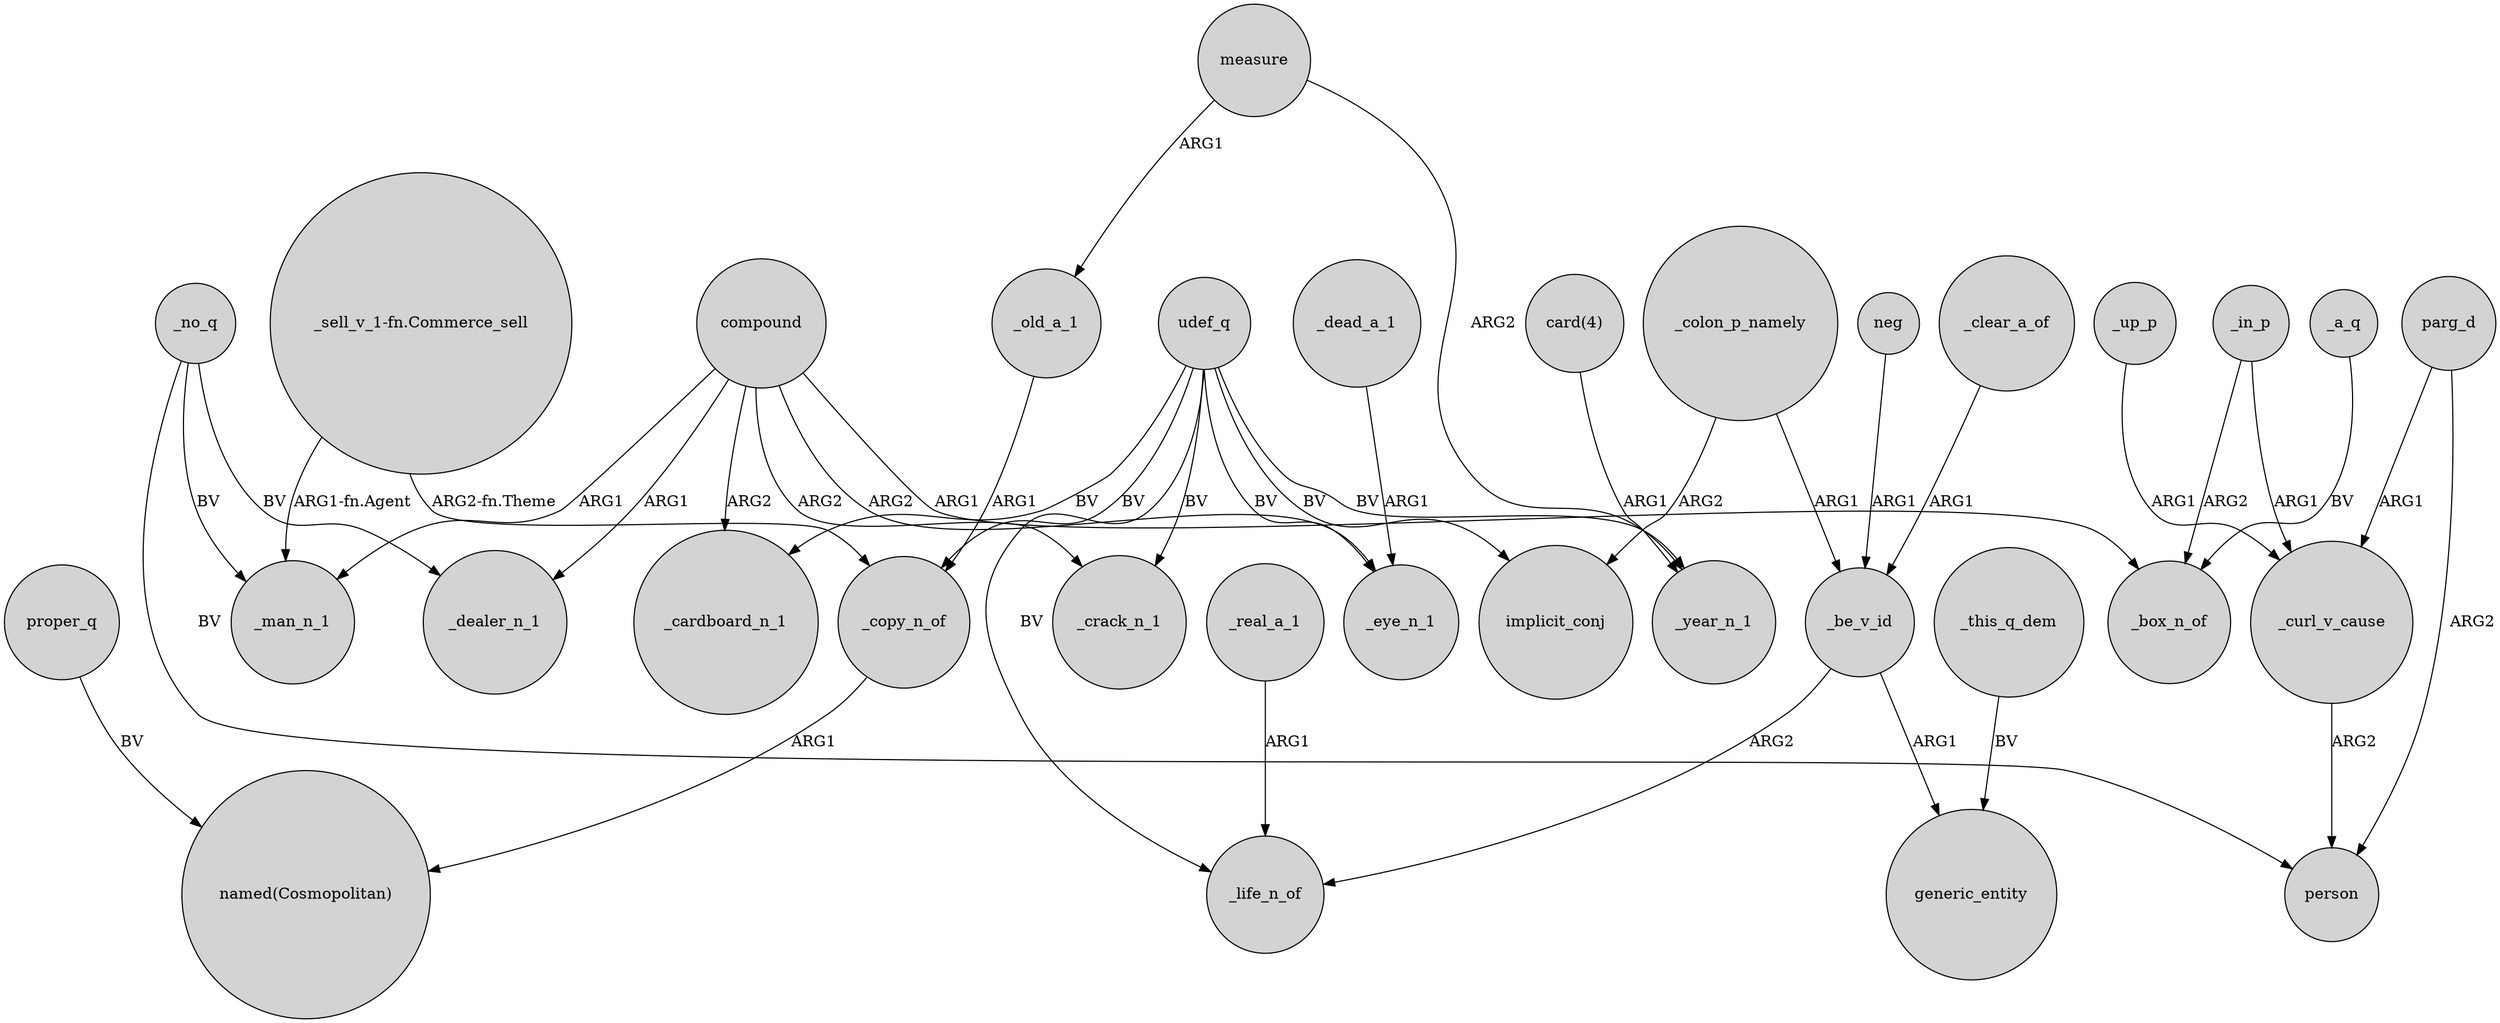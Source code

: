 digraph {
	node [shape=circle style=filled]
	_no_q -> _dealer_n_1 [label=BV]
	compound -> _man_n_1 [label=ARG1]
	measure -> _year_n_1 [label=ARG2]
	proper_q -> "named(Cosmopolitan)" [label=BV]
	_a_q -> _box_n_of [label=BV]
	_real_a_1 -> _life_n_of [label=ARG1]
	udef_q -> _life_n_of [label=BV]
	_colon_p_namely -> _be_v_id [label=ARG1]
	"card(4)" -> _year_n_1 [label=ARG1]
	compound -> _dealer_n_1 [label=ARG1]
	_be_v_id -> generic_entity [label=ARG1]
	_copy_n_of -> "named(Cosmopolitan)" [label=ARG1]
	udef_q -> implicit_conj [label=BV]
	compound -> _eye_n_1 [label=ARG2]
	udef_q -> _eye_n_1 [label=BV]
	udef_q -> _cardboard_n_1 [label=BV]
	measure -> _old_a_1 [label=ARG1]
	_old_a_1 -> _copy_n_of [label=ARG1]
	_up_p -> _curl_v_cause [label=ARG1]
	_be_v_id -> _life_n_of [label=ARG2]
	parg_d -> person [label=ARG2]
	compound -> _box_n_of [label=ARG1]
	_curl_v_cause -> person [label=ARG2]
	compound -> _cardboard_n_1 [label=ARG2]
	_this_q_dem -> generic_entity [label=BV]
	_in_p -> _curl_v_cause [label=ARG1]
	_no_q -> person [label=BV]
	_in_p -> _box_n_of [label=ARG2]
	"_sell_v_1-fn.Commerce_sell" -> _copy_n_of [label="ARG2-fn.Theme"]
	parg_d -> _curl_v_cause [label=ARG1]
	neg -> _be_v_id [label=ARG1]
	compound -> _crack_n_1 [label=ARG2]
	udef_q -> _crack_n_1 [label=BV]
	udef_q -> _year_n_1 [label=BV]
	_colon_p_namely -> implicit_conj [label=ARG2]
	"_sell_v_1-fn.Commerce_sell" -> _man_n_1 [label="ARG1-fn.Agent"]
	udef_q -> _copy_n_of [label=BV]
	_clear_a_of -> _be_v_id [label=ARG1]
	_no_q -> _man_n_1 [label=BV]
	_dead_a_1 -> _eye_n_1 [label=ARG1]
}
